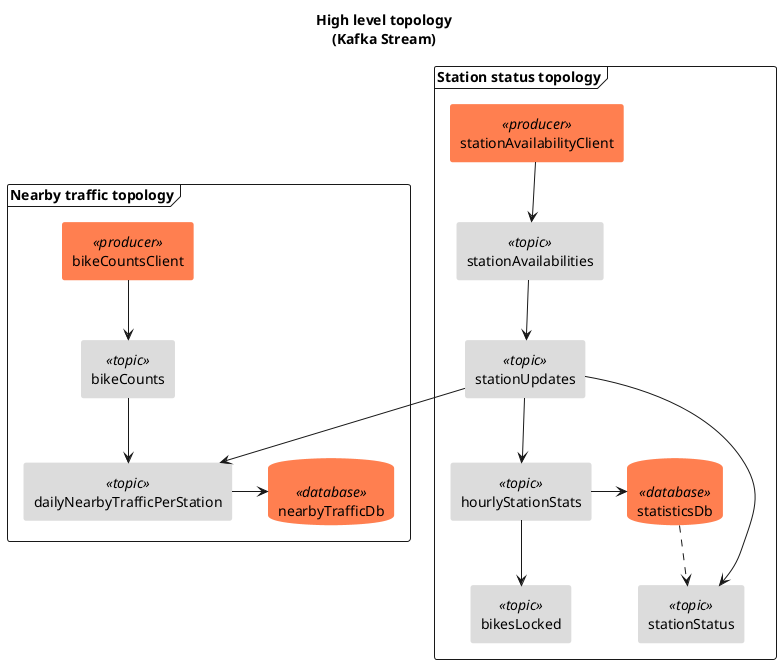 @startuml
title
<b>High level topology</b>
(Kafka Stream)
end title


frame "Station status topology"{
   rectangle stationAvailabilityClient <<producer>>
   rectangle stationAvailabilities <<topic>>
   rectangle stationUpdates <<topic>>
   rectangle hourlyStationStats<<topic>>
   rectangle stationStatus <<topic>>
   rectangle bikesLocked <<topic>>
   database statisticsDb<<database>>
}

stationAvailabilityClient --> stationAvailabilities 
stationAvailabilities --> stationUpdates
stationUpdates --> hourlyStationStats
hourlyStationStats--> bikesLocked
hourlyStationStats-> statisticsDb
stationUpdates --> stationStatus
statisticsDb ..> stationStatus

frame "Nearby traffic topology"{
   rectangle bikeCountsClient <<producer>>
   rectangle bikeCounts <<topic>>
   rectangle dailyNearbyTrafficPerStation <<topic>>
   database nearbyTrafficDb<<database>>
}

bikeCountsClient --> bikeCounts 
bikeCounts --> dailyNearbyTrafficPerStation 
stationUpdates --> dailyNearbyTrafficPerStation 
dailyNearbyTrafficPerStation -> nearbyTrafficDb

skinparam rectangle{
    backgroundColor<<topic>> Gainsboro
    backgroundColor<<stream>> Snow
    backgroundColor<<producer>> Coral
    backgroundColor<<consumer>> Coral
    borderColor<<topic>> transparent
    borderColor<<stream>> transparent
    borderColor<<producer>> transparent
    borderColor<<consumer>> transparent
}

skinparam database{ 
   backgroundColor<<database>> Coral
   borderColor transparent
}

skinparam{
   ArrowColor DeepSkyBlue
   shadowing false
}
@enduml